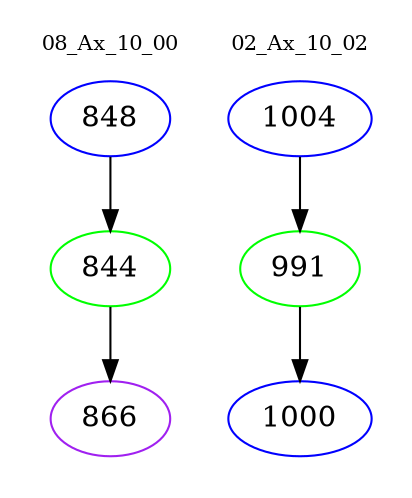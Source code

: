 digraph{
subgraph cluster_0 {
color = white
label = "08_Ax_10_00";
fontsize=10;
T0_848 [label="848", color="blue"]
T0_848 -> T0_844 [color="black"]
T0_844 [label="844", color="green"]
T0_844 -> T0_866 [color="black"]
T0_866 [label="866", color="purple"]
}
subgraph cluster_1 {
color = white
label = "02_Ax_10_02";
fontsize=10;
T1_1004 [label="1004", color="blue"]
T1_1004 -> T1_991 [color="black"]
T1_991 [label="991", color="green"]
T1_991 -> T1_1000 [color="black"]
T1_1000 [label="1000", color="blue"]
}
}
